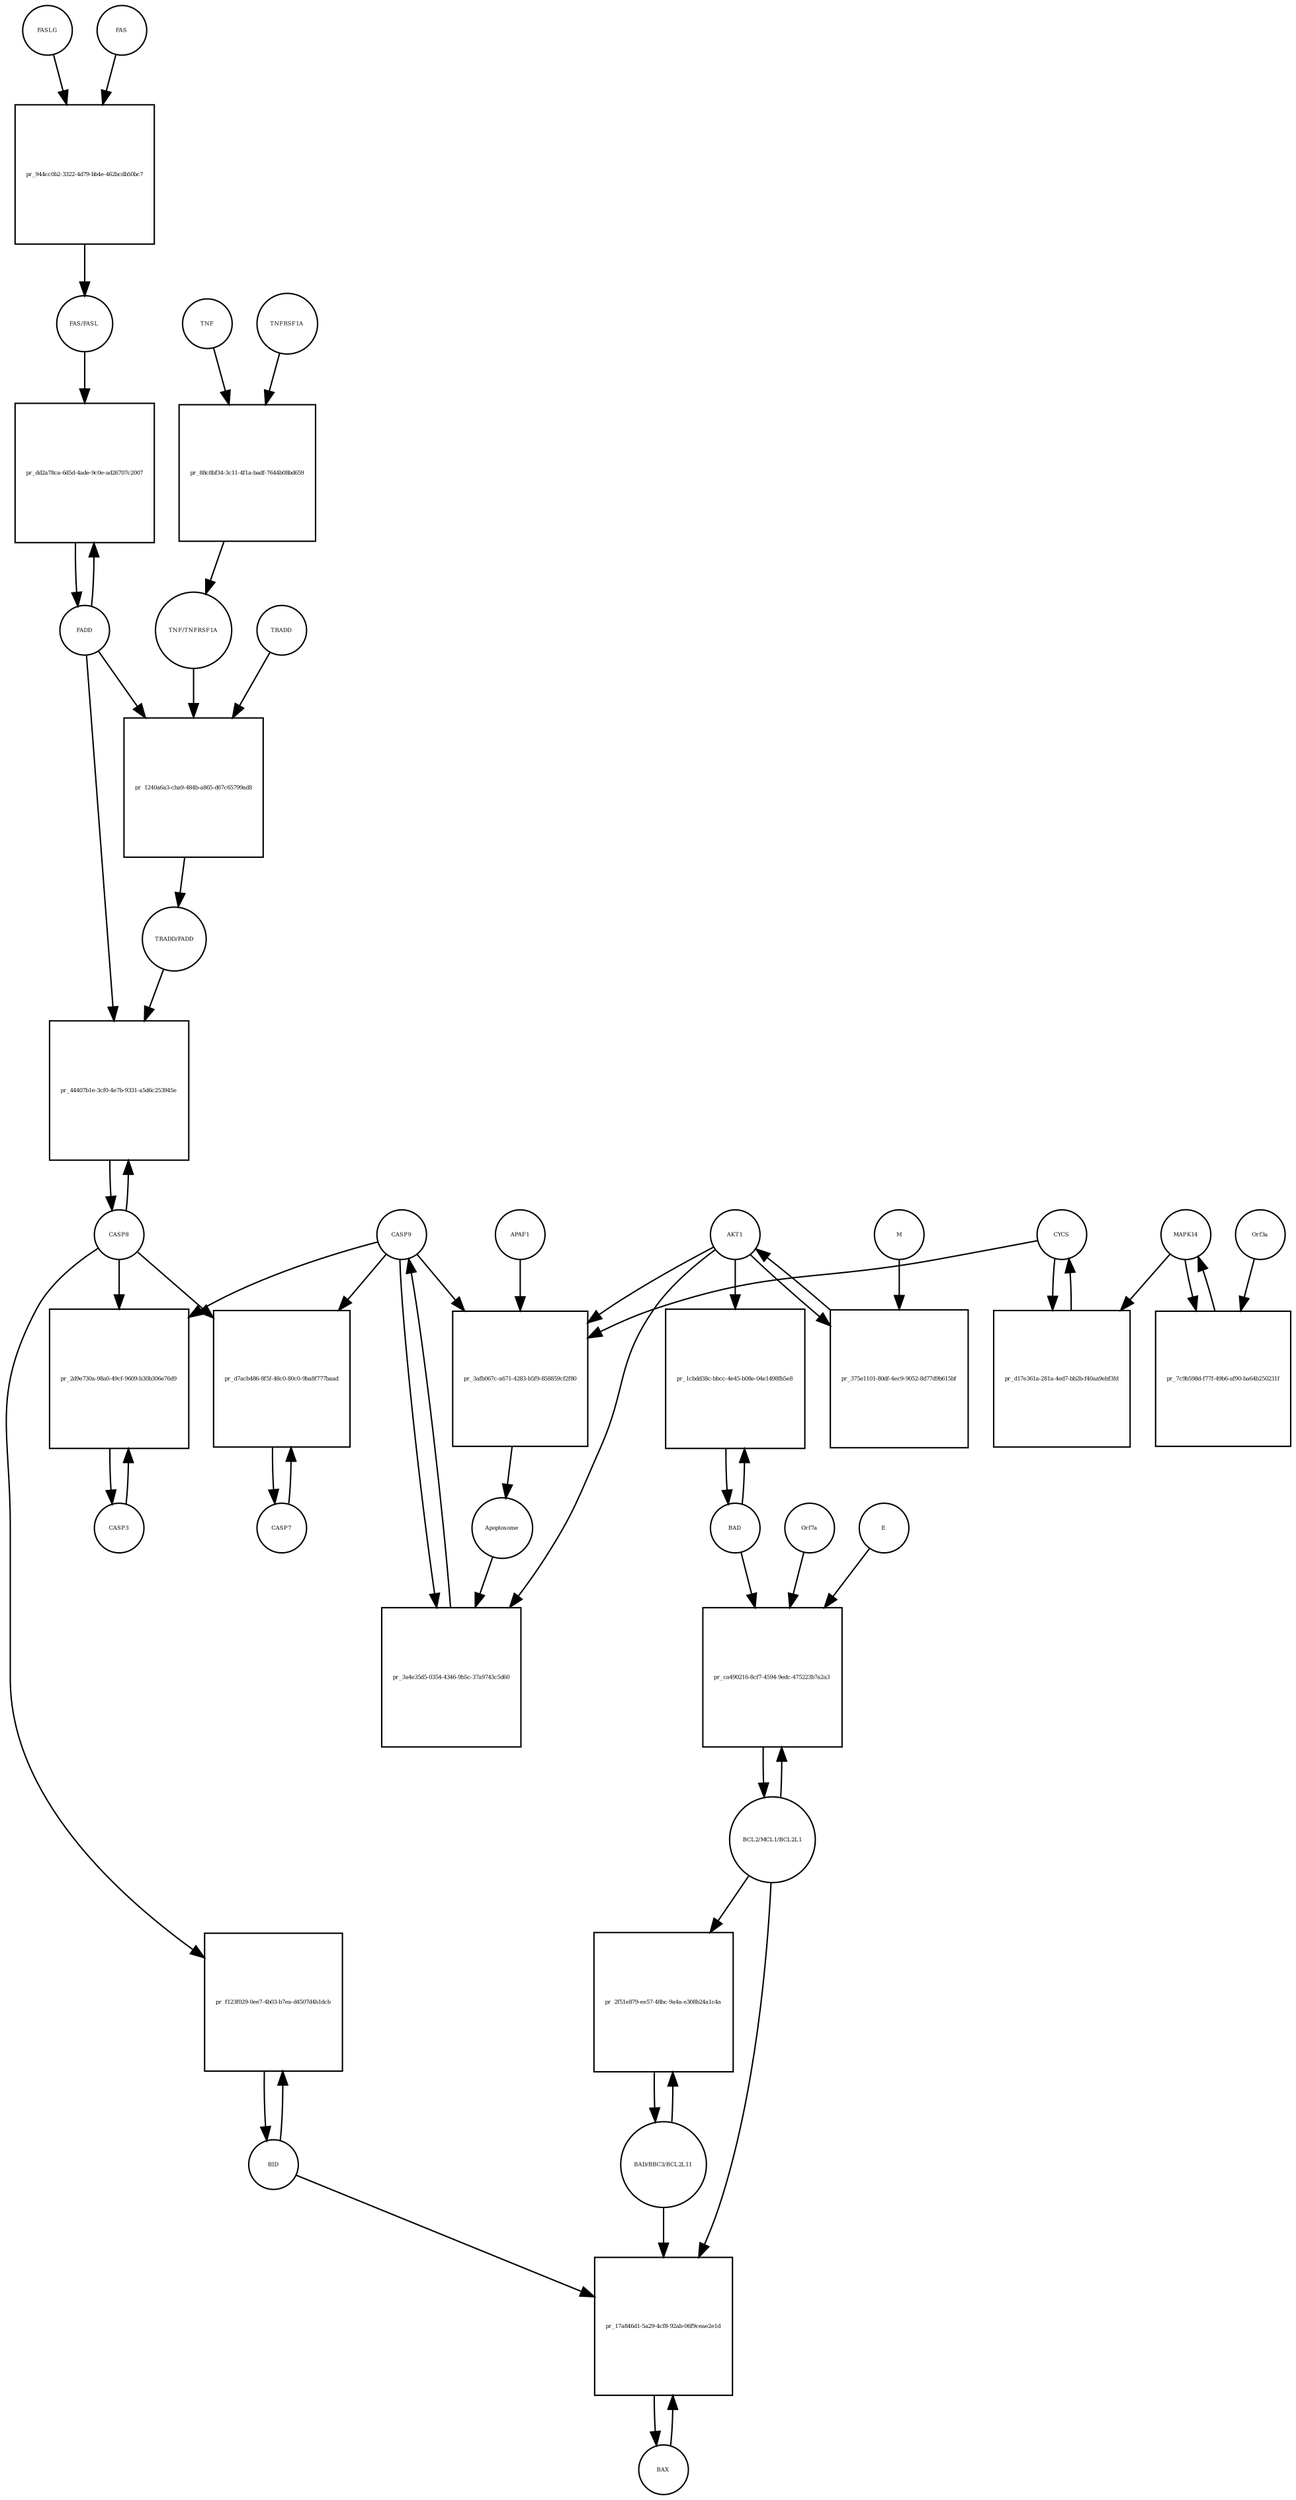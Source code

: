 strict digraph  {
FASLG [annotation="", bipartite=0, cls=macromolecule, fontsize=4, label=FASLG, shape=circle];
"pr_944cc0b2-3322-4d79-bb4e-462bcdb50bc7" [annotation="", bipartite=1, cls=process, fontsize=4, label="pr_944cc0b2-3322-4d79-bb4e-462bcdb50bc7", shape=square];
FAS [annotation="", bipartite=0, cls=macromolecule, fontsize=4, label=FAS, shape=circle];
"FAS/FASL" [annotation="", bipartite=0, cls=complex, fontsize=4, label="FAS/FASL", shape=circle];
FADD [annotation="", bipartite=0, cls=macromolecule, fontsize=4, label=FADD, shape=circle];
"pr_dd2a78ca-6d5d-4ade-9c0e-ad26707c2007" [annotation="", bipartite=1, cls=process, fontsize=4, label="pr_dd2a78ca-6d5d-4ade-9c0e-ad26707c2007", shape=square];
CASP8 [annotation="", bipartite=0, cls=macromolecule, fontsize=4, label=CASP8, shape=circle];
"pr_44407b1e-3cf0-4e7b-9331-a5d6c253945e" [annotation="", bipartite=1, cls=process, fontsize=4, label="pr_44407b1e-3cf0-4e7b-9331-a5d6c253945e", shape=square];
"TRADD/FADD" [annotation="", bipartite=0, cls=complex, fontsize=4, label="TRADD/FADD", shape=circle];
CASP3 [annotation="", bipartite=0, cls=macromolecule, fontsize=4, label=CASP3, shape=circle];
"pr_2d9e730a-98a0-49cf-9609-b30b306e76d9" [annotation="", bipartite=1, cls=process, fontsize=4, label="pr_2d9e730a-98a0-49cf-9609-b30b306e76d9", shape=square];
CASP9 [annotation="", bipartite=0, cls=macromolecule, fontsize=4, label=CASP9, shape=circle];
"pr_3a4e35d5-0354-4346-9b5c-37a9743c5d60" [annotation="", bipartite=1, cls=process, fontsize=4, label="pr_3a4e35d5-0354-4346-9b5c-37a9743c5d60", shape=square];
Apoptosome [annotation="", bipartite=0, cls=complex, fontsize=4, label=Apoptosome, shape=circle];
AKT1 [annotation="", bipartite=0, cls=macromolecule, fontsize=4, label=AKT1, shape=circle];
BID [annotation="", bipartite=0, cls=macromolecule, fontsize=4, label=BID, shape=circle];
"pr_f123f029-0ee7-4b03-b7ea-d4507d4b1dcb" [annotation="", bipartite=1, cls=process, fontsize=4, label="pr_f123f029-0ee7-4b03-b7ea-d4507d4b1dcb", shape=square];
BAX [annotation="", bipartite=0, cls=macromolecule, fontsize=4, label=BAX, shape=circle];
"pr_17a846d1-5a29-4cf8-92ab-06f9ceae2e1d" [annotation="", bipartite=1, cls=process, fontsize=4, label="pr_17a846d1-5a29-4cf8-92ab-06f9ceae2e1d", shape=square];
"BAD/BBC3/BCL2L11" [annotation="", bipartite=0, cls=complex, fontsize=4, label="BAD/BBC3/BCL2L11", shape=circle];
"BCL2/MCL1/BCL2L1" [annotation="", bipartite=0, cls=complex, fontsize=4, label="BCL2/MCL1/BCL2L1", shape=circle];
CYCS [annotation="", bipartite=0, cls=macromolecule, fontsize=4, label=CYCS, shape=circle];
"pr_d17e361a-281a-4ed7-bb2b-f40aa9ebf3fd" [annotation="", bipartite=1, cls=process, fontsize=4, label="pr_d17e361a-281a-4ed7-bb2b-f40aa9ebf3fd", shape=square];
MAPK14 [annotation="", bipartite=0, cls=macromolecule, fontsize=4, label=MAPK14, shape=circle];
CASP7 [annotation="", bipartite=0, cls=macromolecule, fontsize=4, label=CASP7, shape=circle];
"pr_d7acb486-8f5f-48c0-80c0-9ba8f777baad" [annotation="", bipartite=1, cls=process, fontsize=4, label="pr_d7acb486-8f5f-48c0-80c0-9ba8f777baad", shape=square];
"pr_375e1101-80df-4ec9-9052-8d77d9b615bf" [annotation="", bipartite=1, cls=process, fontsize=4, label="pr_375e1101-80df-4ec9-9052-8d77d9b615bf", shape=square];
M [annotation=urn_miriam_ncbiprotein_APO40582, bipartite=0, cls=macromolecule, fontsize=4, label=M, shape=circle];
"pr_1240a6a3-cba9-484b-a865-d67c65799ad8" [annotation="", bipartite=1, cls=process, fontsize=4, label="pr_1240a6a3-cba9-484b-a865-d67c65799ad8", shape=square];
TRADD [annotation="", bipartite=0, cls=macromolecule, fontsize=4, label=TRADD, shape=circle];
"TNF/TNFRSF1A" [annotation="", bipartite=0, cls=complex, fontsize=4, label="TNF/TNFRSF1A", shape=circle];
"pr_7c9b598d-f77f-49b6-af90-ba64b250231f" [annotation="", bipartite=1, cls=process, fontsize=4, label="pr_7c9b598d-f77f-49b6-af90-ba64b250231f", shape=square];
Orf3a [annotation="", bipartite=0, cls=macromolecule, fontsize=4, label=Orf3a, shape=circle];
"pr_2f51e879-ee57-48bc-9a4a-e308b24a1c4a" [annotation="", bipartite=1, cls=process, fontsize=4, label="pr_2f51e879-ee57-48bc-9a4a-e308b24a1c4a", shape=square];
"pr_ca490216-8cf7-4594-9edc-475223b7a2a3" [annotation="", bipartite=1, cls=process, fontsize=4, label="pr_ca490216-8cf7-4594-9edc-475223b7a2a3", shape=square];
Orf7a [annotation="", bipartite=0, cls=macromolecule, fontsize=4, label=Orf7a, shape=circle];
E [annotation="", bipartite=0, cls=macromolecule, fontsize=4, label=E, shape=circle];
BAD [annotation="", bipartite=0, cls=macromolecule, fontsize=4, label=BAD, shape=circle];
TNFRSF1A [annotation="", bipartite=0, cls=macromolecule, fontsize=4, label=TNFRSF1A, shape=circle];
"pr_88c8bf34-3c11-4f1a-badf-7644b08bd659" [annotation="", bipartite=1, cls=process, fontsize=4, label="pr_88c8bf34-3c11-4f1a-badf-7644b08bd659", shape=square];
TNF [annotation="", bipartite=0, cls=macromolecule, fontsize=4, label=TNF, shape=circle];
"pr_3afb067c-a671-4283-b5f9-858859cf2f80" [annotation="", bipartite=1, cls=process, fontsize=4, label="pr_3afb067c-a671-4283-b5f9-858859cf2f80", shape=square];
APAF1 [annotation="", bipartite=0, cls=macromolecule, fontsize=4, label=APAF1, shape=circle];
"pr_1cbdd38c-bbcc-4e45-b08e-04e1498fb5e8" [annotation="", bipartite=1, cls=process, fontsize=4, label="pr_1cbdd38c-bbcc-4e45-b08e-04e1498fb5e8", shape=square];
FASLG -> "pr_944cc0b2-3322-4d79-bb4e-462bcdb50bc7"  [annotation="", interaction_type=consumption];
"pr_944cc0b2-3322-4d79-bb4e-462bcdb50bc7" -> "FAS/FASL"  [annotation="", interaction_type=production];
FAS -> "pr_944cc0b2-3322-4d79-bb4e-462bcdb50bc7"  [annotation="", interaction_type=consumption];
"FAS/FASL" -> "pr_dd2a78ca-6d5d-4ade-9c0e-ad26707c2007"  [annotation="urn_miriam_kegg.pathway_hsa04210|urn_miriam_pubmed_31226023", interaction_type=catalysis];
FADD -> "pr_dd2a78ca-6d5d-4ade-9c0e-ad26707c2007"  [annotation="", interaction_type=consumption];
FADD -> "pr_44407b1e-3cf0-4e7b-9331-a5d6c253945e"  [annotation="urn_miriam_kegg.pathway_hsa04210|urn_miriam_pubmed_31226023", interaction_type=catalysis];
FADD -> "pr_1240a6a3-cba9-484b-a865-d67c65799ad8"  [annotation="", interaction_type=consumption];
"pr_dd2a78ca-6d5d-4ade-9c0e-ad26707c2007" -> FADD  [annotation="", interaction_type=production];
CASP8 -> "pr_44407b1e-3cf0-4e7b-9331-a5d6c253945e"  [annotation="", interaction_type=consumption];
CASP8 -> "pr_2d9e730a-98a0-49cf-9609-b30b306e76d9"  [annotation="urn_miriam_kegg.pathway_hsa04210|urn_miriam_pubmed_31226023", interaction_type=catalysis];
CASP8 -> "pr_f123f029-0ee7-4b03-b7ea-d4507d4b1dcb"  [annotation="urn_miriam_kegg.pathway_hsa04210|urn_miriam_pubmed_31226023", interaction_type=catalysis];
CASP8 -> "pr_d7acb486-8f5f-48c0-80c0-9ba8f777baad"  [annotation="urn_miriam_kegg.pathway_hsa04210|urn_miriam_pubmed_31226023", interaction_type=catalysis];
"pr_44407b1e-3cf0-4e7b-9331-a5d6c253945e" -> CASP8  [annotation="", interaction_type=production];
"TRADD/FADD" -> "pr_44407b1e-3cf0-4e7b-9331-a5d6c253945e"  [annotation="urn_miriam_kegg.pathway_hsa04210|urn_miriam_pubmed_31226023", interaction_type=catalysis];
CASP3 -> "pr_2d9e730a-98a0-49cf-9609-b30b306e76d9"  [annotation="", interaction_type=consumption];
"pr_2d9e730a-98a0-49cf-9609-b30b306e76d9" -> CASP3  [annotation="", interaction_type=production];
CASP9 -> "pr_2d9e730a-98a0-49cf-9609-b30b306e76d9"  [annotation="urn_miriam_kegg.pathway_hsa04210|urn_miriam_pubmed_31226023", interaction_type=catalysis];
CASP9 -> "pr_3a4e35d5-0354-4346-9b5c-37a9743c5d60"  [annotation="", interaction_type=consumption];
CASP9 -> "pr_d7acb486-8f5f-48c0-80c0-9ba8f777baad"  [annotation="urn_miriam_kegg.pathway_hsa04210|urn_miriam_pubmed_31226023", interaction_type=catalysis];
CASP9 -> "pr_3afb067c-a671-4283-b5f9-858859cf2f80"  [annotation="", interaction_type=consumption];
"pr_3a4e35d5-0354-4346-9b5c-37a9743c5d60" -> CASP9  [annotation="", interaction_type=production];
Apoptosome -> "pr_3a4e35d5-0354-4346-9b5c-37a9743c5d60"  [annotation="urn_miriam_kegg.pathway_hsa04210|urn_miriam_pubmed_31226023", interaction_type=catalysis];
AKT1 -> "pr_3a4e35d5-0354-4346-9b5c-37a9743c5d60"  [annotation="urn_miriam_kegg.pathway_hsa04210|urn_miriam_pubmed_31226023", interaction_type=inhibition];
AKT1 -> "pr_375e1101-80df-4ec9-9052-8d77d9b615bf"  [annotation="", interaction_type=consumption];
AKT1 -> "pr_3afb067c-a671-4283-b5f9-858859cf2f80"  [annotation="urn_miriam_pubmed_31226023|urn_miriam_kegg.pathway_hsa04210", interaction_type=inhibition];
AKT1 -> "pr_1cbdd38c-bbcc-4e45-b08e-04e1498fb5e8"  [annotation="urn_miriam_pubmed_15694340|urn_miriam_kegg.pathway_hsa04210", interaction_type=inhibition];
BID -> "pr_f123f029-0ee7-4b03-b7ea-d4507d4b1dcb"  [annotation="", interaction_type=consumption];
BID -> "pr_17a846d1-5a29-4cf8-92ab-06f9ceae2e1d"  [annotation="urn_miriam_pubmed_31226023|urn_miriam_kegg.pathway_hsa04210", interaction_type=catalysis];
"pr_f123f029-0ee7-4b03-b7ea-d4507d4b1dcb" -> BID  [annotation="", interaction_type=production];
BAX -> "pr_17a846d1-5a29-4cf8-92ab-06f9ceae2e1d"  [annotation="", interaction_type=consumption];
"pr_17a846d1-5a29-4cf8-92ab-06f9ceae2e1d" -> BAX  [annotation="", interaction_type=production];
"BAD/BBC3/BCL2L11" -> "pr_17a846d1-5a29-4cf8-92ab-06f9ceae2e1d"  [annotation="urn_miriam_pubmed_31226023|urn_miriam_kegg.pathway_hsa04210", interaction_type=catalysis];
"BAD/BBC3/BCL2L11" -> "pr_2f51e879-ee57-48bc-9a4a-e308b24a1c4a"  [annotation="", interaction_type=consumption];
"BCL2/MCL1/BCL2L1" -> "pr_17a846d1-5a29-4cf8-92ab-06f9ceae2e1d"  [annotation="urn_miriam_pubmed_31226023|urn_miriam_kegg.pathway_hsa04210", interaction_type=inhibition];
"BCL2/MCL1/BCL2L1" -> "pr_2f51e879-ee57-48bc-9a4a-e308b24a1c4a"  [annotation=urn_miriam_pubmed_31226023, interaction_type=inhibition];
"BCL2/MCL1/BCL2L1" -> "pr_ca490216-8cf7-4594-9edc-475223b7a2a3"  [annotation="", interaction_type=consumption];
CYCS -> "pr_d17e361a-281a-4ed7-bb2b-f40aa9ebf3fd"  [annotation="", interaction_type=consumption];
CYCS -> "pr_3afb067c-a671-4283-b5f9-858859cf2f80"  [annotation="", interaction_type=consumption];
"pr_d17e361a-281a-4ed7-bb2b-f40aa9ebf3fd" -> CYCS  [annotation="", interaction_type=production];
MAPK14 -> "pr_d17e361a-281a-4ed7-bb2b-f40aa9ebf3fd"  [annotation="urn_miriam_kegg.pathway_hsa04210|urn_miriam_pubmed_31226023", interaction_type=catalysis];
MAPK14 -> "pr_7c9b598d-f77f-49b6-af90-ba64b250231f"  [annotation="", interaction_type=consumption];
CASP7 -> "pr_d7acb486-8f5f-48c0-80c0-9ba8f777baad"  [annotation="", interaction_type=consumption];
"pr_d7acb486-8f5f-48c0-80c0-9ba8f777baad" -> CASP7  [annotation="", interaction_type=production];
"pr_375e1101-80df-4ec9-9052-8d77d9b615bf" -> AKT1  [annotation="", interaction_type=production];
M -> "pr_375e1101-80df-4ec9-9052-8d77d9b615bf"  [annotation="urn_miriam_pubmed_31226023|urn_miriam_taxonomy_227984", interaction_type=inhibition];
"pr_1240a6a3-cba9-484b-a865-d67c65799ad8" -> "TRADD/FADD"  [annotation="", interaction_type=production];
TRADD -> "pr_1240a6a3-cba9-484b-a865-d67c65799ad8"  [annotation="", interaction_type=consumption];
"TNF/TNFRSF1A" -> "pr_1240a6a3-cba9-484b-a865-d67c65799ad8"  [annotation="urn_miriam_kegg.pathway_hsa04210", interaction_type=catalysis];
"pr_7c9b598d-f77f-49b6-af90-ba64b250231f" -> MAPK14  [annotation="", interaction_type=production];
Orf3a -> "pr_7c9b598d-f77f-49b6-af90-ba64b250231f"  [annotation="urn_miriam_pubmed_31226023|urn_miriam_taxonomy_227984", interaction_type=catalysis];
"pr_2f51e879-ee57-48bc-9a4a-e308b24a1c4a" -> "BAD/BBC3/BCL2L11"  [annotation="", interaction_type=production];
"pr_ca490216-8cf7-4594-9edc-475223b7a2a3" -> "BCL2/MCL1/BCL2L1"  [annotation="", interaction_type=production];
Orf7a -> "pr_ca490216-8cf7-4594-9edc-475223b7a2a3"  [annotation="urn_miriam_pubmed_15694340|urn_miriam_kegg.pathway_hsa04210|urn_miriam_taxonomy_227984", interaction_type=inhibition];
E -> "pr_ca490216-8cf7-4594-9edc-475223b7a2a3"  [annotation="urn_miriam_pubmed_15694340|urn_miriam_kegg.pathway_hsa04210|urn_miriam_taxonomy_227984", interaction_type=inhibition];
BAD -> "pr_ca490216-8cf7-4594-9edc-475223b7a2a3"  [annotation="urn_miriam_pubmed_15694340|urn_miriam_kegg.pathway_hsa04210|urn_miriam_taxonomy_227984", interaction_type=inhibition];
BAD -> "pr_1cbdd38c-bbcc-4e45-b08e-04e1498fb5e8"  [annotation="", interaction_type=consumption];
TNFRSF1A -> "pr_88c8bf34-3c11-4f1a-badf-7644b08bd659"  [annotation="", interaction_type=consumption];
"pr_88c8bf34-3c11-4f1a-badf-7644b08bd659" -> "TNF/TNFRSF1A"  [annotation="", interaction_type=production];
TNF -> "pr_88c8bf34-3c11-4f1a-badf-7644b08bd659"  [annotation="", interaction_type=consumption];
"pr_3afb067c-a671-4283-b5f9-858859cf2f80" -> Apoptosome  [annotation="", interaction_type=production];
APAF1 -> "pr_3afb067c-a671-4283-b5f9-858859cf2f80"  [annotation="", interaction_type=consumption];
"pr_1cbdd38c-bbcc-4e45-b08e-04e1498fb5e8" -> BAD  [annotation="", interaction_type=production];
}
